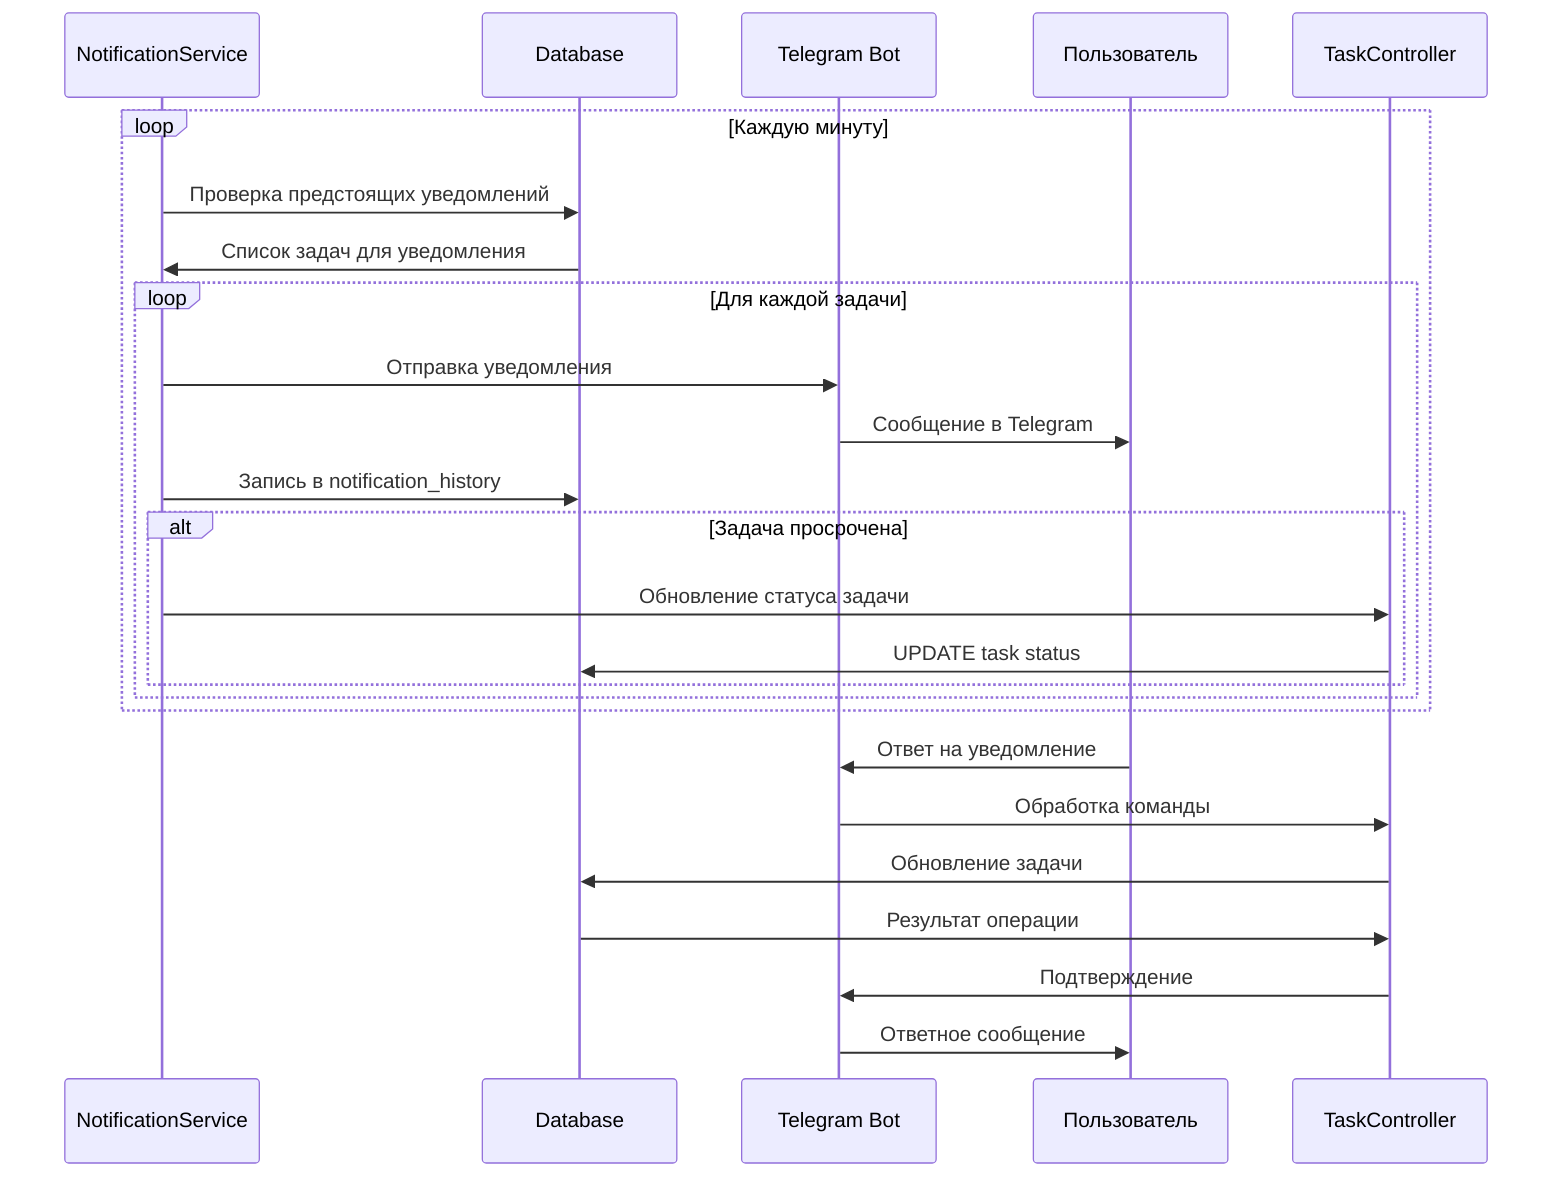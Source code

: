 sequenceDiagram
    participant NS as NotificationService
    participant DB as Database
    participant TB as Telegram Bot
    participant U as Пользователь
    participant TC as TaskController

    %% Проверка уведомлений
    loop Каждую минуту
        NS->>DB: Проверка предстоящих уведомлений
        DB->>NS: Список задач для уведомления
        
        loop Для каждой задачи
            NS->>TB: Отправка уведомления
            TB->>U: Сообщение в Telegram
            NS->>DB: Запись в notification_history
            
            alt Задача просрочена
                NS->>TC: Обновление статуса задачи
                TC->>DB: UPDATE task status
            end
        end
    end

    %% Взаимодействие с уведомлением
    U->>TB: Ответ на уведомление
    TB->>TC: Обработка команды
    TC->>DB: Обновление задачи
    DB->>TC: Результат операции
    TC->>TB: Подтверждение
    TB->>U: Ответное сообщение